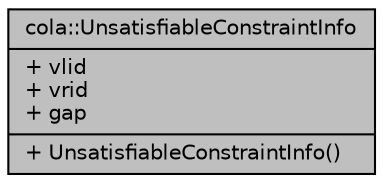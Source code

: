 digraph "cola::UnsatisfiableConstraintInfo"
{
  edge [fontname="Helvetica",fontsize="10",labelfontname="Helvetica",labelfontsize="10"];
  node [fontname="Helvetica",fontsize="10",shape=record];
  Node1 [label="{cola::UnsatisfiableConstraintInfo\n|+ vlid\l+ vrid\l+ gap\l|+ UnsatisfiableConstraintInfo()\l}",height=0.2,width=0.4,color="black", fillcolor="grey75", style="filled" fontcolor="black"];
}
